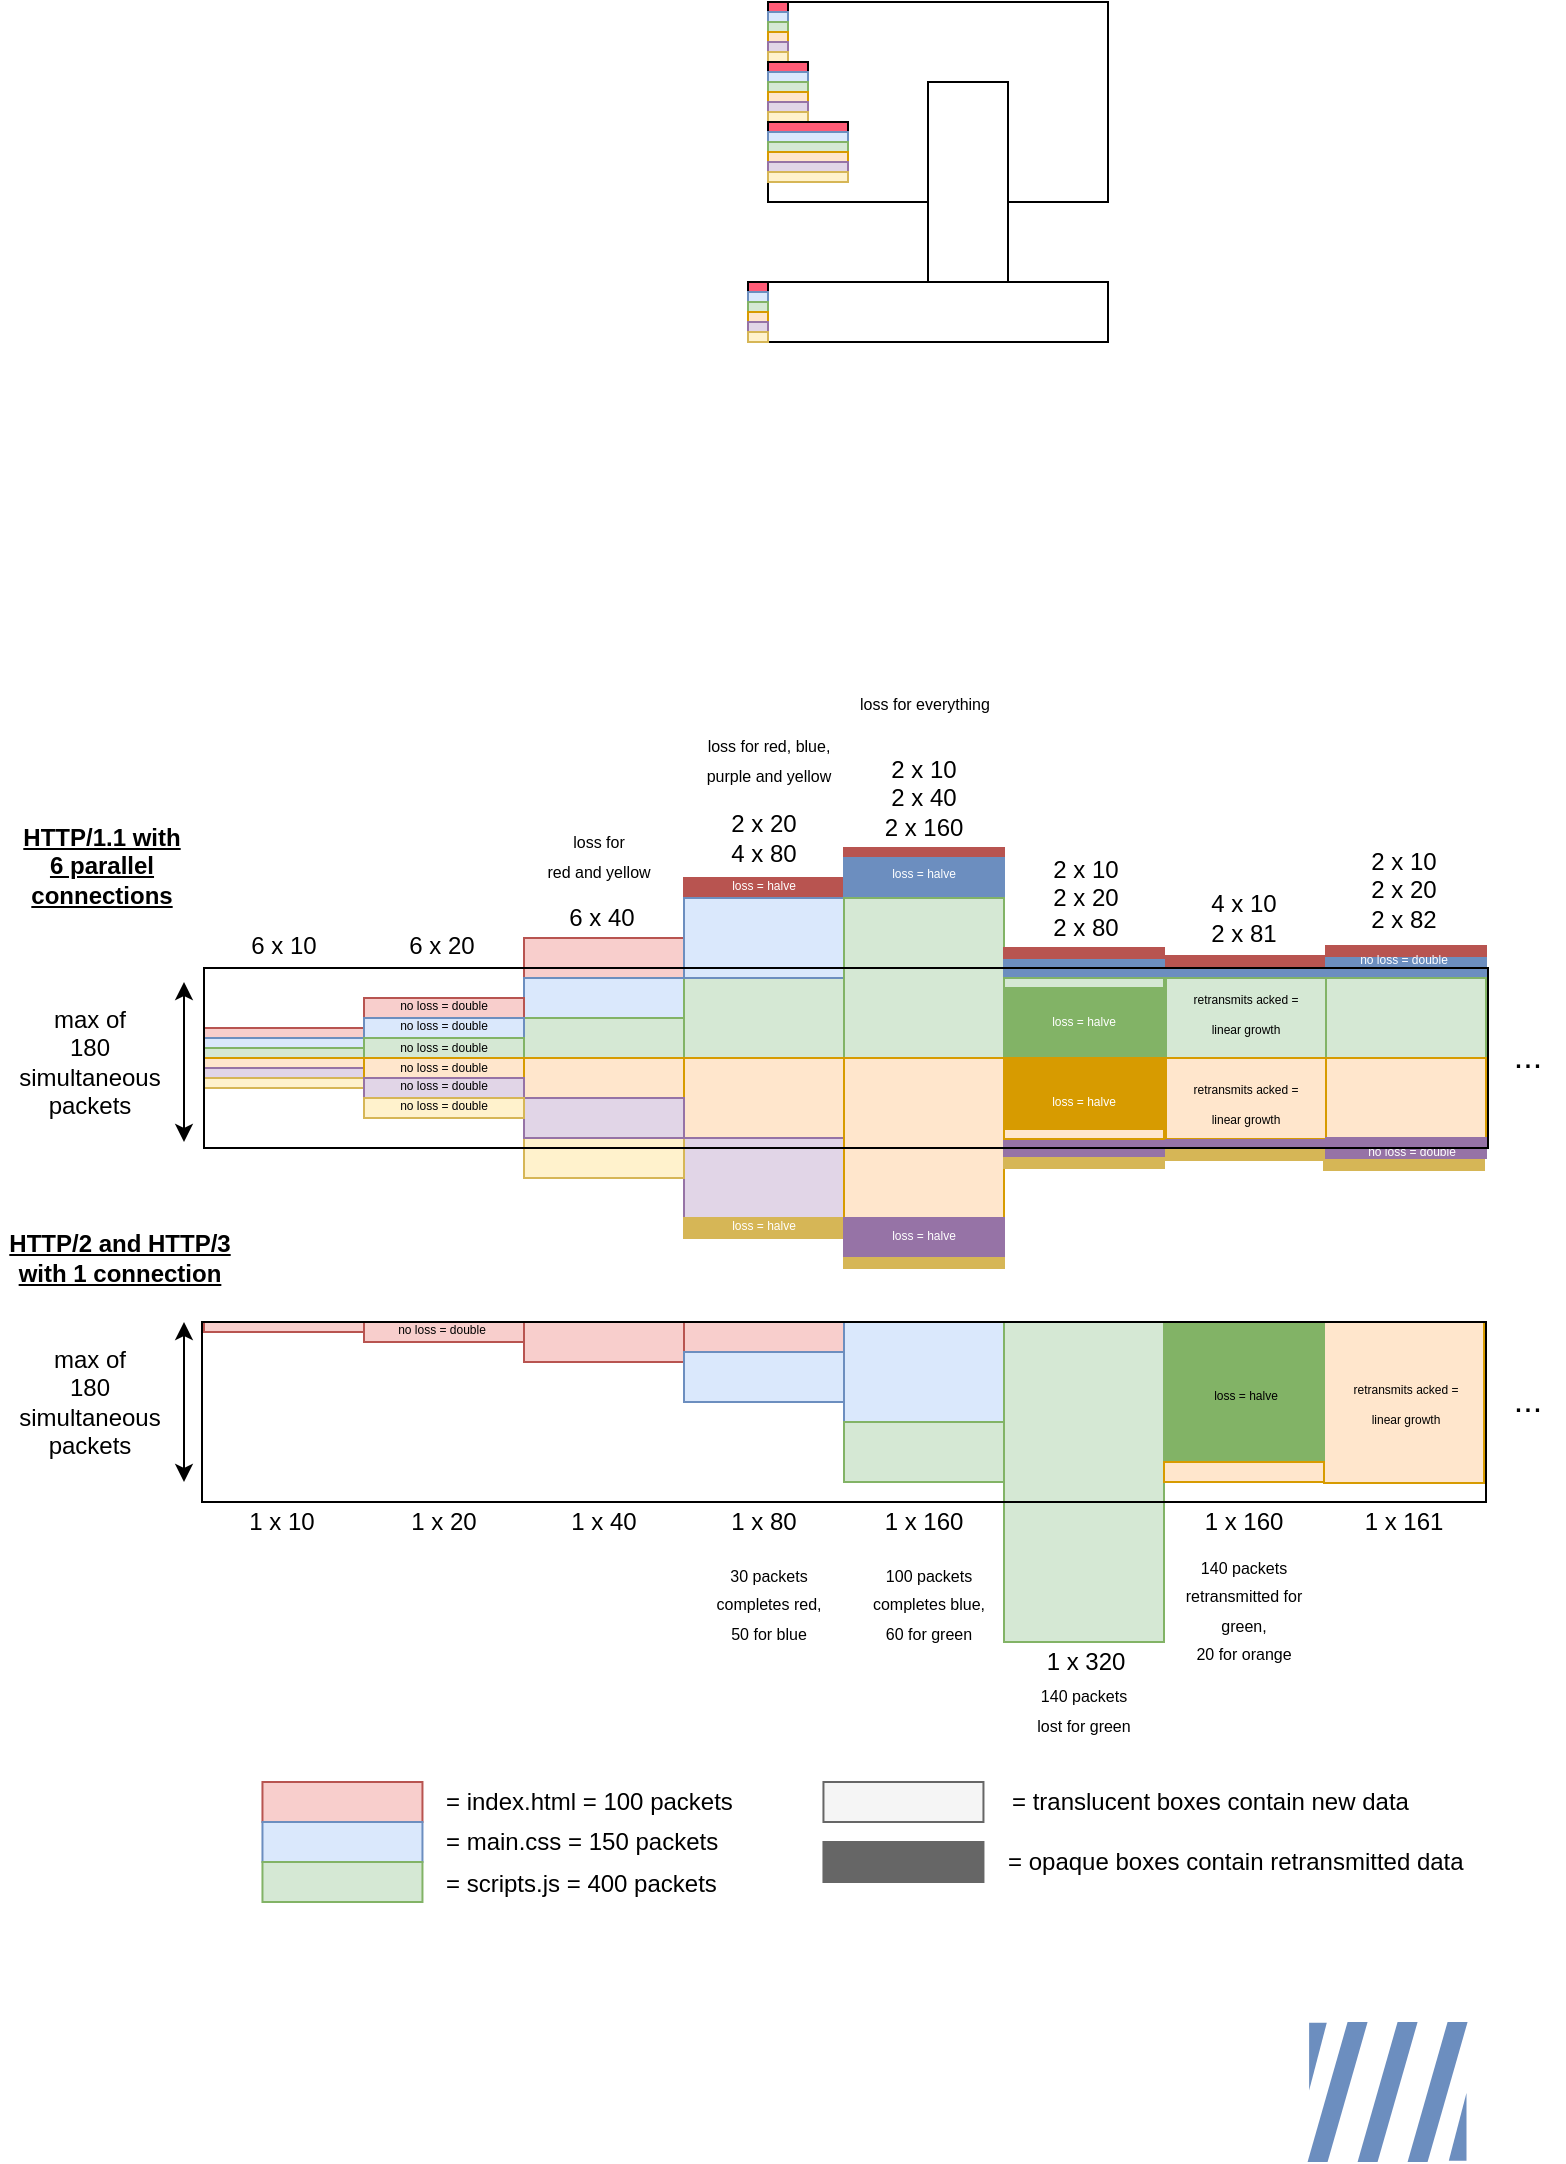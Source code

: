 <mxfile version="14.5.1" type="device"><diagram id="jA2UJYeg9NDPuM3fKqH7" name="Page-1"><mxGraphModel dx="1016" dy="682" grid="1" gridSize="10" guides="1" tooltips="1" connect="1" arrows="1" fold="1" page="1" pageScale="1" pageWidth="850" pageHeight="1100" math="0" shadow="0"><root><mxCell id="0"/><mxCell id="1" parent="0"/><mxCell id="gx7u9Ny0BKAhTKSQypbv-35" value="" style="rounded=0;whiteSpace=wrap;html=1;fillColor=#f8cecc;strokeColor=#b85450;" vertex="1" parent="1"><mxGeometry x="560" y="720" width="80" height="5" as="geometry"/></mxCell><mxCell id="gx7u9Ny0BKAhTKSQypbv-36" value="" style="rounded=0;whiteSpace=wrap;html=1;fillColor=#f8cecc;strokeColor=#b85450;" vertex="1" parent="1"><mxGeometry x="640" y="720" width="80" height="10" as="geometry"/></mxCell><mxCell id="gx7u9Ny0BKAhTKSQypbv-37" value="" style="rounded=0;whiteSpace=wrap;html=1;fillColor=#f8cecc;strokeColor=#b85450;" vertex="1" parent="1"><mxGeometry x="720" y="720" width="80" height="20" as="geometry"/></mxCell><mxCell id="gx7u9Ny0BKAhTKSQypbv-38" value="" style="rounded=0;whiteSpace=wrap;html=1;fillColor=#f8cecc;strokeColor=#b85450;" vertex="1" parent="1"><mxGeometry x="800" y="720" width="80" height="15" as="geometry"/></mxCell><mxCell id="gx7u9Ny0BKAhTKSQypbv-40" value="" style="rounded=0;whiteSpace=wrap;html=1;fillColor=#dae8fc;strokeColor=#6c8ebf;" vertex="1" parent="1"><mxGeometry x="880" y="720" width="80" height="50" as="geometry"/></mxCell><mxCell id="gx7u9Ny0BKAhTKSQypbv-41" value="" style="rounded=0;whiteSpace=wrap;html=1;fillColor=#d5e8d4;strokeColor=#82b366;" vertex="1" parent="1"><mxGeometry x="960" y="720" width="80" height="160" as="geometry"/></mxCell><mxCell id="gx7u9Ny0BKAhTKSQypbv-49" value="" style="verticalLabelPosition=bottom;verticalAlign=top;html=1;shape=mxgraph.basic.orthogonal_triangle;rotation=90;strokeColor=none;aspect=fixed;fillColor=#6C8EBF;" vertex="1" parent="1"><mxGeometry x="1100" y="1082.91" width="33.95" height="8.84" as="geometry"/></mxCell><mxCell id="gx7u9Ny0BKAhTKSQypbv-54" value="" style="rounded=0;whiteSpace=wrap;html=1;" vertex="1" parent="1"><mxGeometry x="842" y="60" width="170" height="100" as="geometry"/></mxCell><mxCell id="gx7u9Ny0BKAhTKSQypbv-56" value="" style="rounded=0;whiteSpace=wrap;html=1;fillColor=#FF5C77;container=0;" vertex="1" parent="1"><mxGeometry x="842" y="60" width="10" height="5" as="geometry"/></mxCell><mxCell id="gx7u9Ny0BKAhTKSQypbv-57" value="" style="rounded=0;whiteSpace=wrap;html=1;fillColor=#dae8fc;strokeColor=#6c8ebf;container=0;" vertex="1" parent="1"><mxGeometry x="842" y="65" width="10" height="5" as="geometry"/></mxCell><mxCell id="gx7u9Ny0BKAhTKSQypbv-58" value="" style="rounded=0;whiteSpace=wrap;html=1;fillColor=#d5e8d4;strokeColor=#82b366;container=0;" vertex="1" parent="1"><mxGeometry x="842" y="70" width="10" height="5" as="geometry"/></mxCell><mxCell id="gx7u9Ny0BKAhTKSQypbv-59" value="" style="rounded=0;whiteSpace=wrap;html=1;fillColor=#ffe6cc;strokeColor=#d79b00;container=0;" vertex="1" parent="1"><mxGeometry x="842" y="75" width="10" height="5" as="geometry"/></mxCell><mxCell id="gx7u9Ny0BKAhTKSQypbv-60" value="" style="rounded=0;whiteSpace=wrap;html=1;fillColor=#e1d5e7;strokeColor=#9673a6;container=0;" vertex="1" parent="1"><mxGeometry x="842" y="80" width="10" height="5" as="geometry"/></mxCell><mxCell id="gx7u9Ny0BKAhTKSQypbv-61" value="" style="rounded=0;whiteSpace=wrap;html=1;fillColor=#fff2cc;strokeColor=#d6b656;container=0;" vertex="1" parent="1"><mxGeometry x="842" y="85" width="10" height="5" as="geometry"/></mxCell><mxCell id="gx7u9Ny0BKAhTKSQypbv-65" value="" style="rounded=0;whiteSpace=wrap;html=1;fillColor=#FF5C77;container=0;" vertex="1" parent="1"><mxGeometry x="842" y="90" width="20" height="5" as="geometry"/></mxCell><mxCell id="gx7u9Ny0BKAhTKSQypbv-66" value="" style="rounded=0;whiteSpace=wrap;html=1;fillColor=#dae8fc;strokeColor=#6c8ebf;container=0;" vertex="1" parent="1"><mxGeometry x="842" y="95" width="20" height="5" as="geometry"/></mxCell><mxCell id="gx7u9Ny0BKAhTKSQypbv-67" value="" style="rounded=0;whiteSpace=wrap;html=1;fillColor=#d5e8d4;strokeColor=#82b366;container=0;" vertex="1" parent="1"><mxGeometry x="842" y="100" width="20" height="5" as="geometry"/></mxCell><mxCell id="gx7u9Ny0BKAhTKSQypbv-68" value="" style="rounded=0;whiteSpace=wrap;html=1;fillColor=#ffe6cc;strokeColor=#d79b00;container=0;" vertex="1" parent="1"><mxGeometry x="842" y="105" width="20" height="5" as="geometry"/></mxCell><mxCell id="gx7u9Ny0BKAhTKSQypbv-69" value="" style="rounded=0;whiteSpace=wrap;html=1;fillColor=#e1d5e7;strokeColor=#9673a6;container=0;" vertex="1" parent="1"><mxGeometry x="842" y="110" width="20" height="5" as="geometry"/></mxCell><mxCell id="gx7u9Ny0BKAhTKSQypbv-70" value="" style="rounded=0;whiteSpace=wrap;html=1;fillColor=#fff2cc;strokeColor=#d6b656;container=0;" vertex="1" parent="1"><mxGeometry x="842" y="115" width="20" height="5" as="geometry"/></mxCell><mxCell id="gx7u9Ny0BKAhTKSQypbv-71" value="" style="rounded=0;whiteSpace=wrap;html=1;fillColor=#FF5C77;container=0;" vertex="1" parent="1"><mxGeometry x="842" y="120" width="40" height="5" as="geometry"/></mxCell><mxCell id="gx7u9Ny0BKAhTKSQypbv-72" value="" style="rounded=0;whiteSpace=wrap;html=1;fillColor=#dae8fc;strokeColor=#6c8ebf;container=0;" vertex="1" parent="1"><mxGeometry x="842" y="125" width="40" height="5" as="geometry"/></mxCell><mxCell id="gx7u9Ny0BKAhTKSQypbv-73" value="" style="rounded=0;whiteSpace=wrap;html=1;fillColor=#d5e8d4;strokeColor=#82b366;container=0;" vertex="1" parent="1"><mxGeometry x="842" y="130" width="40" height="5" as="geometry"/></mxCell><mxCell id="gx7u9Ny0BKAhTKSQypbv-74" value="" style="rounded=0;whiteSpace=wrap;html=1;fillColor=#ffe6cc;strokeColor=#d79b00;container=0;" vertex="1" parent="1"><mxGeometry x="842" y="135" width="40" height="5" as="geometry"/></mxCell><mxCell id="gx7u9Ny0BKAhTKSQypbv-75" value="" style="rounded=0;whiteSpace=wrap;html=1;fillColor=#e1d5e7;strokeColor=#9673a6;container=0;" vertex="1" parent="1"><mxGeometry x="842" y="140" width="40" height="5" as="geometry"/></mxCell><mxCell id="gx7u9Ny0BKAhTKSQypbv-76" value="" style="rounded=0;whiteSpace=wrap;html=1;fillColor=#fff2cc;strokeColor=#d6b656;container=0;" vertex="1" parent="1"><mxGeometry x="842" y="145" width="40" height="5" as="geometry"/></mxCell><mxCell id="gx7u9Ny0BKAhTKSQypbv-77" value="" style="rounded=0;whiteSpace=wrap;html=1;" vertex="1" parent="1"><mxGeometry x="922" y="100" width="40" height="100" as="geometry"/></mxCell><mxCell id="gx7u9Ny0BKAhTKSQypbv-78" value="" style="rounded=0;whiteSpace=wrap;html=1;" vertex="1" parent="1"><mxGeometry x="832" y="200" width="180" height="30" as="geometry"/></mxCell><mxCell id="gx7u9Ny0BKAhTKSQypbv-79" value="" style="rounded=0;whiteSpace=wrap;html=1;fillColor=#FF5C77;container=0;" vertex="1" parent="1"><mxGeometry x="832" y="200" width="10" height="5" as="geometry"/></mxCell><mxCell id="gx7u9Ny0BKAhTKSQypbv-80" value="" style="rounded=0;whiteSpace=wrap;html=1;fillColor=#dae8fc;strokeColor=#6c8ebf;container=0;" vertex="1" parent="1"><mxGeometry x="832" y="205" width="10" height="5" as="geometry"/></mxCell><mxCell id="gx7u9Ny0BKAhTKSQypbv-81" value="" style="rounded=0;whiteSpace=wrap;html=1;fillColor=#d5e8d4;strokeColor=#82b366;container=0;" vertex="1" parent="1"><mxGeometry x="832" y="210" width="10" height="5" as="geometry"/></mxCell><mxCell id="gx7u9Ny0BKAhTKSQypbv-82" value="" style="rounded=0;whiteSpace=wrap;html=1;fillColor=#ffe6cc;strokeColor=#d79b00;container=0;" vertex="1" parent="1"><mxGeometry x="832" y="215" width="10" height="5" as="geometry"/></mxCell><mxCell id="gx7u9Ny0BKAhTKSQypbv-83" value="" style="rounded=0;whiteSpace=wrap;html=1;fillColor=#e1d5e7;strokeColor=#9673a6;container=0;" vertex="1" parent="1"><mxGeometry x="832" y="220" width="10" height="5" as="geometry"/></mxCell><mxCell id="gx7u9Ny0BKAhTKSQypbv-84" value="" style="rounded=0;whiteSpace=wrap;html=1;fillColor=#fff2cc;strokeColor=#d6b656;container=0;" vertex="1" parent="1"><mxGeometry x="832" y="225" width="10" height="5" as="geometry"/></mxCell><mxCell id="gx7u9Ny0BKAhTKSQypbv-15" value="" style="rounded=0;whiteSpace=wrap;html=1;fillColor=#f8cecc;strokeColor=#b85450;" vertex="1" parent="1"><mxGeometry x="720" y="528" width="80" height="20" as="geometry"/></mxCell><mxCell id="gx7u9Ny0BKAhTKSQypbv-16" value="" style="rounded=0;whiteSpace=wrap;html=1;fillColor=#dae8fc;strokeColor=#6c8ebf;" vertex="1" parent="1"><mxGeometry x="720" y="548" width="80" height="20" as="geometry"/></mxCell><mxCell id="gx7u9Ny0BKAhTKSQypbv-17" value="" style="rounded=0;whiteSpace=wrap;html=1;fillColor=#d5e8d4;strokeColor=#82b366;" vertex="1" parent="1"><mxGeometry x="800" y="548" width="80" height="40" as="geometry"/></mxCell><mxCell id="gx7u9Ny0BKAhTKSQypbv-18" value="" style="rounded=0;whiteSpace=wrap;html=1;fillColor=#ffe6cc;strokeColor=#d79b00;" vertex="1" parent="1"><mxGeometry x="800" y="588" width="80" height="40" as="geometry"/></mxCell><mxCell id="gx7u9Ny0BKAhTKSQypbv-19" value="" style="rounded=0;whiteSpace=wrap;html=1;fillColor=#e1d5e7;strokeColor=#9673a6;" vertex="1" parent="1"><mxGeometry x="800" y="628" width="80" height="40" as="geometry"/></mxCell><mxCell id="gx7u9Ny0BKAhTKSQypbv-20" value="" style="rounded=0;whiteSpace=wrap;html=1;fillColor=#fff2cc;strokeColor=#d6b656;" vertex="1" parent="1"><mxGeometry x="720" y="628" width="80" height="20" as="geometry"/></mxCell><mxCell id="gx7u9Ny0BKAhTKSQypbv-10" value="" style="rounded=0;whiteSpace=wrap;html=1;fillColor=#f8cecc;strokeColor=#b85450;" vertex="1" parent="1"><mxGeometry x="560" y="573" width="80" height="5" as="geometry"/></mxCell><mxCell id="gx7u9Ny0BKAhTKSQypbv-22" value="" style="rounded=0;whiteSpace=wrap;html=1;fillColor=#dae8fc;strokeColor=#6c8ebf;" vertex="1" parent="1"><mxGeometry x="560" y="578" width="80" height="5" as="geometry"/></mxCell><mxCell id="gx7u9Ny0BKAhTKSQypbv-28" value="" style="rounded=0;whiteSpace=wrap;html=1;fillColor=#d5e8d4;strokeColor=#82b366;" vertex="1" parent="1"><mxGeometry x="560" y="583" width="80" height="5" as="geometry"/></mxCell><mxCell id="gx7u9Ny0BKAhTKSQypbv-29" value="" style="rounded=0;whiteSpace=wrap;html=1;fillColor=#ffe6cc;strokeColor=#d79b00;" vertex="1" parent="1"><mxGeometry x="560" y="588" width="80" height="5" as="geometry"/></mxCell><mxCell id="gx7u9Ny0BKAhTKSQypbv-30" value="" style="rounded=0;whiteSpace=wrap;html=1;fillColor=#e1d5e7;strokeColor=#9673a6;" vertex="1" parent="1"><mxGeometry x="560" y="593" width="80" height="5" as="geometry"/></mxCell><mxCell id="gx7u9Ny0BKAhTKSQypbv-31" value="" style="rounded=0;whiteSpace=wrap;html=1;fillColor=#fff2cc;strokeColor=#d6b656;" vertex="1" parent="1"><mxGeometry x="560" y="598" width="80" height="5" as="geometry"/></mxCell><mxCell id="gx7u9Ny0BKAhTKSQypbv-103" value="" style="rounded=0;whiteSpace=wrap;html=1;gradientDirection=north;strokeColor=#B85450;fillColor=#B85450;" vertex="1" parent="1"><mxGeometry x="800" y="498" width="80" height="10" as="geometry"/></mxCell><mxCell id="gx7u9Ny0BKAhTKSQypbv-104" value="" style="rounded=0;whiteSpace=wrap;html=1;strokeColor=#D6B656;fillColor=#D6B656;" vertex="1" parent="1"><mxGeometry x="800" y="668" width="80" height="10" as="geometry"/></mxCell><mxCell id="gx7u9Ny0BKAhTKSQypbv-105" value="" style="rounded=0;whiteSpace=wrap;html=1;fillColor=#dae8fc;strokeColor=#6c8ebf;" vertex="1" parent="1"><mxGeometry x="800" y="508" width="80" height="40" as="geometry"/></mxCell><mxCell id="gx7u9Ny0BKAhTKSQypbv-106" value="" style="rounded=0;whiteSpace=wrap;html=1;fillColor=#d5e8d4;strokeColor=#82b366;" vertex="1" parent="1"><mxGeometry x="720" y="568" width="80" height="20" as="geometry"/></mxCell><mxCell id="gx7u9Ny0BKAhTKSQypbv-107" value="" style="rounded=0;whiteSpace=wrap;html=1;fillColor=#ffe6cc;strokeColor=#d79b00;" vertex="1" parent="1"><mxGeometry x="720" y="588" width="80" height="20" as="geometry"/></mxCell><mxCell id="gx7u9Ny0BKAhTKSQypbv-108" value="" style="rounded=0;whiteSpace=wrap;html=1;fillColor=#e1d5e7;strokeColor=#9673a6;" vertex="1" parent="1"><mxGeometry x="720" y="608" width="80" height="20" as="geometry"/></mxCell><mxCell id="gx7u9Ny0BKAhTKSQypbv-14" value="" style="rounded=0;whiteSpace=wrap;html=1;fillColor=#f8cecc;strokeColor=#b85450;spacing=0;" vertex="1" parent="1"><mxGeometry x="640" y="558" width="80" height="10" as="geometry"/></mxCell><mxCell id="gx7u9Ny0BKAhTKSQypbv-23" value="" style="rounded=0;whiteSpace=wrap;html=1;fillColor=#dae8fc;strokeColor=#6c8ebf;" vertex="1" parent="1"><mxGeometry x="640" y="568" width="80" height="10" as="geometry"/></mxCell><mxCell id="gx7u9Ny0BKAhTKSQypbv-24" value="" style="rounded=0;whiteSpace=wrap;html=1;fillColor=#d5e8d4;strokeColor=#82b366;" vertex="1" parent="1"><mxGeometry x="640" y="578" width="80" height="10" as="geometry"/></mxCell><mxCell id="gx7u9Ny0BKAhTKSQypbv-25" value="" style="rounded=0;whiteSpace=wrap;html=1;fillColor=#ffe6cc;strokeColor=#d79b00;" vertex="1" parent="1"><mxGeometry x="640" y="588" width="80" height="10" as="geometry"/></mxCell><mxCell id="gx7u9Ny0BKAhTKSQypbv-26" value="" style="rounded=0;whiteSpace=wrap;html=1;fillColor=#e1d5e7;strokeColor=#9673a6;" vertex="1" parent="1"><mxGeometry x="640" y="598" width="80" height="10" as="geometry"/></mxCell><mxCell id="gx7u9Ny0BKAhTKSQypbv-27" value="" style="rounded=0;whiteSpace=wrap;html=1;fillColor=#fff2cc;strokeColor=#d6b656;" vertex="1" parent="1"><mxGeometry x="640" y="608" width="80" height="10" as="geometry"/></mxCell><mxCell id="gx7u9Ny0BKAhTKSQypbv-111" value="" style="rounded=0;whiteSpace=wrap;html=1;fillColor=#B85450;strokeColor=#B85450;gradientDirection=north;" vertex="1" parent="1"><mxGeometry x="880" y="483" width="80" height="5" as="geometry"/></mxCell><mxCell id="gx7u9Ny0BKAhTKSQypbv-112" value="" style="rounded=0;whiteSpace=wrap;html=1;gradientDirection=north;strokeColor=#6C8EBF;fillColor=#6C8EBF;" vertex="1" parent="1"><mxGeometry x="880" y="488" width="80" height="20" as="geometry"/></mxCell><mxCell id="gx7u9Ny0BKAhTKSQypbv-113" value="" style="rounded=0;whiteSpace=wrap;html=1;fillColor=#d5e8d4;strokeColor=#82b366;" vertex="1" parent="1"><mxGeometry x="880" y="508" width="80" height="80" as="geometry"/></mxCell><mxCell id="gx7u9Ny0BKAhTKSQypbv-114" value="" style="rounded=0;whiteSpace=wrap;html=1;fillColor=#ffe6cc;strokeColor=#d79b00;" vertex="1" parent="1"><mxGeometry x="880" y="588" width="80" height="80" as="geometry"/></mxCell><mxCell id="gx7u9Ny0BKAhTKSQypbv-115" value="" style="rounded=0;whiteSpace=wrap;html=1;strokeColor=#9673A6;fillColor=#9673A6;" vertex="1" parent="1"><mxGeometry x="880" y="668" width="80" height="20" as="geometry"/></mxCell><mxCell id="gx7u9Ny0BKAhTKSQypbv-116" value="" style="rounded=0;whiteSpace=wrap;html=1;fillColor=#D6B656;strokeColor=#D6B656;" vertex="1" parent="1"><mxGeometry x="880" y="688" width="80" height="5" as="geometry"/></mxCell><mxCell id="gx7u9Ny0BKAhTKSQypbv-118" value="&lt;font style=&quot;font-size: 6px&quot;&gt;no loss = double&lt;/font&gt;" style="text;html=1;strokeColor=none;fillColor=none;align=center;verticalAlign=middle;whiteSpace=wrap;rounded=0;" vertex="1" parent="1"><mxGeometry x="640" y="560" width="80" as="geometry"/></mxCell><mxCell id="gx7u9Ny0BKAhTKSQypbv-119" value="&lt;font style=&quot;font-size: 6px&quot;&gt;no loss = double&lt;/font&gt;" style="text;html=1;strokeColor=none;fillColor=none;align=center;verticalAlign=middle;whiteSpace=wrap;rounded=0;" vertex="1" parent="1"><mxGeometry x="640" y="570" width="80" as="geometry"/></mxCell><mxCell id="gx7u9Ny0BKAhTKSQypbv-120" value="&lt;font style=&quot;font-size: 6px&quot;&gt;no loss = double&lt;/font&gt;" style="text;html=1;strokeColor=none;fillColor=none;align=center;verticalAlign=middle;whiteSpace=wrap;rounded=0;" vertex="1" parent="1"><mxGeometry x="640" y="580.5" width="80" as="geometry"/></mxCell><mxCell id="gx7u9Ny0BKAhTKSQypbv-121" value="&lt;font style=&quot;font-size: 6px&quot;&gt;no loss = double&lt;/font&gt;" style="text;html=1;strokeColor=none;fillColor=none;align=center;verticalAlign=middle;whiteSpace=wrap;rounded=0;" vertex="1" parent="1"><mxGeometry x="640" y="590.5" width="80" as="geometry"/></mxCell><mxCell id="gx7u9Ny0BKAhTKSQypbv-122" value="&lt;font style=&quot;font-size: 6px&quot;&gt;no loss = double&lt;/font&gt;" style="text;html=1;strokeColor=none;fillColor=none;align=center;verticalAlign=middle;whiteSpace=wrap;rounded=0;" vertex="1" parent="1"><mxGeometry x="640" y="600" width="80" as="geometry"/></mxCell><mxCell id="gx7u9Ny0BKAhTKSQypbv-123" value="&lt;font style=&quot;font-size: 6px&quot;&gt;no loss = double&lt;/font&gt;" style="text;html=1;strokeColor=none;fillColor=none;align=center;verticalAlign=middle;whiteSpace=wrap;rounded=0;" vertex="1" parent="1"><mxGeometry x="640" y="610" width="80" as="geometry"/></mxCell><mxCell id="gx7u9Ny0BKAhTKSQypbv-124" value="&lt;font style=&quot;font-size: 6px&quot; color=&quot;#ffffff&quot;&gt;loss = halve&lt;/font&gt;" style="text;html=1;strokeColor=none;fillColor=none;align=center;verticalAlign=middle;whiteSpace=wrap;rounded=0;" vertex="1" parent="1"><mxGeometry x="800" y="500" width="80" as="geometry"/></mxCell><mxCell id="gx7u9Ny0BKAhTKSQypbv-125" value="" style="rounded=0;whiteSpace=wrap;html=1;strokeColor=#82B366;fillColor=#82B366;" vertex="1" parent="1"><mxGeometry x="960" y="550" width="80" height="38" as="geometry"/></mxCell><mxCell id="gx7u9Ny0BKAhTKSQypbv-126" value="" style="rounded=0;whiteSpace=wrap;html=1;strokeColor=#D79B00;fillColor=#D79B00;" vertex="1" parent="1"><mxGeometry x="960" y="588" width="80" height="42" as="geometry"/></mxCell><mxCell id="gx7u9Ny0BKAhTKSQypbv-127" value="" style="rounded=0;whiteSpace=wrap;html=1;fillColor=#6C8EBF;strokeColor=#6C8EBF;gradientDirection=north;" vertex="1" parent="1"><mxGeometry x="960" y="538" width="80" height="10" as="geometry"/></mxCell><mxCell id="gx7u9Ny0BKAhTKSQypbv-128" value="" style="rounded=0;whiteSpace=wrap;html=1;fillColor=#9673A6;strokeColor=#9673A6;" vertex="1" parent="1"><mxGeometry x="960" y="628" width="80" height="10" as="geometry"/></mxCell><mxCell id="gx7u9Ny0BKAhTKSQypbv-131" value="" style="rounded=0;whiteSpace=wrap;html=1;fillColor=#B85450;strokeColor=#B85450;gradientDirection=north;" vertex="1" parent="1"><mxGeometry x="960" y="533" width="80" height="5" as="geometry"/></mxCell><mxCell id="gx7u9Ny0BKAhTKSQypbv-132" value="" style="rounded=0;whiteSpace=wrap;html=1;fillColor=#D6B656;strokeColor=#D6B656;" vertex="1" parent="1"><mxGeometry x="960" y="638" width="80" height="5" as="geometry"/></mxCell><mxCell id="gx7u9Ny0BKAhTKSQypbv-133" value="&lt;font style=&quot;font-size: 6px&quot; color=&quot;#ffffff&quot;&gt;loss = halve&lt;/font&gt;" style="text;html=1;strokeColor=none;fillColor=none;align=center;verticalAlign=middle;whiteSpace=wrap;rounded=0;" vertex="1" parent="1"><mxGeometry x="800" y="670" width="80" as="geometry"/></mxCell><mxCell id="gx7u9Ny0BKAhTKSQypbv-134" value="" style="rounded=0;whiteSpace=wrap;html=1;strokeColor=#82b366;fillColor=#d5e8d4;" vertex="1" parent="1"><mxGeometry x="1041" y="548" width="80" height="40.5" as="geometry"/></mxCell><mxCell id="gx7u9Ny0BKAhTKSQypbv-135" value="" style="rounded=0;whiteSpace=wrap;html=1;strokeColor=#d79b00;fillColor=#ffe6cc;" vertex="1" parent="1"><mxGeometry x="1041" y="588" width="80" height="40.5" as="geometry"/></mxCell><mxCell id="gx7u9Ny0BKAhTKSQypbv-136" value="&lt;font style=&quot;font-size: 6px&quot;&gt;retransmits acked = &lt;br&gt;linear growth&lt;/font&gt;" style="text;html=1;strokeColor=none;fillColor=none;align=center;verticalAlign=middle;whiteSpace=wrap;rounded=0;" vertex="1" parent="1"><mxGeometry x="1041" y="564" width="80" as="geometry"/></mxCell><mxCell id="gx7u9Ny0BKAhTKSQypbv-137" value="&lt;font style=&quot;font-size: 6px&quot;&gt;retransmits acked = &lt;br&gt;linear growth&lt;/font&gt;" style="text;html=1;strokeColor=none;fillColor=none;align=center;verticalAlign=middle;whiteSpace=wrap;rounded=0;" vertex="1" parent="1"><mxGeometry x="1041" y="608.25" width="80" as="geometry"/></mxCell><mxCell id="gx7u9Ny0BKAhTKSQypbv-138" value="&lt;font style=&quot;font-size: 6px&quot; color=&quot;#ffffff&quot;&gt;loss = halve&lt;/font&gt;" style="text;html=1;strokeColor=none;fillColor=none;align=center;verticalAlign=middle;whiteSpace=wrap;rounded=0;" vertex="1" parent="1"><mxGeometry x="880" y="494" width="80" as="geometry"/></mxCell><mxCell id="gx7u9Ny0BKAhTKSQypbv-139" value="&lt;font style=&quot;font-size: 6px&quot; color=&quot;#ffffff&quot;&gt;loss = halve&lt;/font&gt;" style="text;html=1;strokeColor=none;fillColor=none;align=center;verticalAlign=middle;whiteSpace=wrap;rounded=0;" vertex="1" parent="1"><mxGeometry x="880" y="675" width="80" as="geometry"/></mxCell><mxCell id="gx7u9Ny0BKAhTKSQypbv-141" value="&lt;font style=&quot;font-size: 6px&quot; color=&quot;#ffffff&quot;&gt;loss = halve&lt;/font&gt;" style="text;html=1;strokeColor=none;fillColor=none;align=center;verticalAlign=middle;whiteSpace=wrap;rounded=0;" vertex="1" parent="1"><mxGeometry x="960" y="567.25" width="80" as="geometry"/></mxCell><mxCell id="gx7u9Ny0BKAhTKSQypbv-142" value="&lt;font style=&quot;font-size: 6px&quot; color=&quot;#ffffff&quot;&gt;loss = halve&lt;/font&gt;" style="text;html=1;strokeColor=none;fillColor=none;align=center;verticalAlign=middle;whiteSpace=wrap;rounded=0;" vertex="1" parent="1"><mxGeometry x="960" y="607.25" width="80" as="geometry"/></mxCell><mxCell id="gx7u9Ny0BKAhTKSQypbv-143" value="" style="rounded=0;whiteSpace=wrap;html=1;fillColor=#6C8EBF;strokeColor=#6C8EBF;gradientDirection=north;" vertex="1" parent="1"><mxGeometry x="1041" y="542" width="80" height="5" as="geometry"/></mxCell><mxCell id="gx7u9Ny0BKAhTKSQypbv-144" value="" style="rounded=0;whiteSpace=wrap;html=1;fillColor=#B85450;strokeColor=#B85450;gradientDirection=north;" vertex="1" parent="1"><mxGeometry x="1041" y="537" width="80" height="5" as="geometry"/></mxCell><mxCell id="gx7u9Ny0BKAhTKSQypbv-147" value="" style="rounded=0;whiteSpace=wrap;html=1;fillColor=#9673A6;strokeColor=#9673A6;" vertex="1" parent="1"><mxGeometry x="1041" y="629" width="80" height="5" as="geometry"/></mxCell><mxCell id="gx7u9Ny0BKAhTKSQypbv-148" value="" style="rounded=0;whiteSpace=wrap;html=1;fillColor=#D6B656;strokeColor=#D6B656;" vertex="1" parent="1"><mxGeometry x="1041" y="634" width="80" height="5" as="geometry"/></mxCell><mxCell id="gx7u9Ny0BKAhTKSQypbv-149" value="" style="rounded=0;whiteSpace=wrap;html=1;strokeColor=#82b366;fillColor=#d5e8d4;" vertex="1" parent="1"><mxGeometry x="1121" y="548" width="80" height="40.5" as="geometry"/></mxCell><mxCell id="gx7u9Ny0BKAhTKSQypbv-150" value="" style="rounded=0;whiteSpace=wrap;html=1;strokeColor=#d79b00;fillColor=#ffe6cc;" vertex="1" parent="1"><mxGeometry x="1121" y="588" width="80" height="40.5" as="geometry"/></mxCell><mxCell id="gx7u9Ny0BKAhTKSQypbv-151" value="" style="rounded=0;whiteSpace=wrap;html=1;fillColor=#6C8EBF;strokeColor=#6C8EBF;gradientDirection=north;" vertex="1" parent="1"><mxGeometry x="1121" y="537" width="80" height="10" as="geometry"/></mxCell><mxCell id="gx7u9Ny0BKAhTKSQypbv-152" value="" style="rounded=0;whiteSpace=wrap;html=1;fillColor=#9673A6;strokeColor=#9673A6;" vertex="1" parent="1"><mxGeometry x="1121" y="628" width="80" height="10" as="geometry"/></mxCell><mxCell id="gx7u9Ny0BKAhTKSQypbv-153" value="" style="rounded=0;whiteSpace=wrap;html=1;fillColor=#D6B656;strokeColor=#D6B656;" vertex="1" parent="1"><mxGeometry x="1120" y="639" width="80" height="5" as="geometry"/></mxCell><mxCell id="gx7u9Ny0BKAhTKSQypbv-154" value="" style="rounded=0;whiteSpace=wrap;html=1;fillColor=#B85450;strokeColor=#B85450;gradientDirection=north;" vertex="1" parent="1"><mxGeometry x="1121" y="532" width="80" height="5" as="geometry"/></mxCell><mxCell id="gx7u9Ny0BKAhTKSQypbv-155" value="6 x 10" style="text;html=1;strokeColor=none;fillColor=none;align=center;verticalAlign=middle;whiteSpace=wrap;rounded=0;" vertex="1" parent="1"><mxGeometry x="560" y="522" width="80" height="20" as="geometry"/></mxCell><mxCell id="gx7u9Ny0BKAhTKSQypbv-156" value="6 x 20" style="text;html=1;strokeColor=none;fillColor=none;align=center;verticalAlign=middle;whiteSpace=wrap;rounded=0;" vertex="1" parent="1"><mxGeometry x="639" y="522" width="80" height="20" as="geometry"/></mxCell><mxCell id="gx7u9Ny0BKAhTKSQypbv-157" value="6 x 40" style="text;html=1;strokeColor=none;fillColor=none;align=center;verticalAlign=middle;whiteSpace=wrap;rounded=0;" vertex="1" parent="1"><mxGeometry x="719" y="508" width="80" height="20" as="geometry"/></mxCell><mxCell id="gx7u9Ny0BKAhTKSQypbv-158" value="2 x 20&lt;br&gt;4 x 80" style="text;html=1;strokeColor=none;fillColor=none;align=center;verticalAlign=middle;whiteSpace=wrap;rounded=0;" vertex="1" parent="1"><mxGeometry x="800" y="468" width="80" height="20" as="geometry"/></mxCell><mxCell id="gx7u9Ny0BKAhTKSQypbv-159" value="2 x 10&lt;br&gt;2 x 40&lt;br&gt;2 x 160" style="text;html=1;strokeColor=none;fillColor=none;align=center;verticalAlign=middle;whiteSpace=wrap;rounded=0;" vertex="1" parent="1"><mxGeometry x="880" y="448" width="80" height="20" as="geometry"/></mxCell><mxCell id="gx7u9Ny0BKAhTKSQypbv-160" value="2 x 10&lt;br&gt;2 x 20&lt;br&gt;2 x 80" style="text;html=1;strokeColor=none;fillColor=none;align=center;verticalAlign=middle;whiteSpace=wrap;rounded=0;" vertex="1" parent="1"><mxGeometry x="961" y="498" width="80" height="20" as="geometry"/></mxCell><mxCell id="gx7u9Ny0BKAhTKSQypbv-162" value="" style="endArrow=classic;startArrow=classic;html=1;fillColor=#A53236;" edge="1" parent="1"><mxGeometry width="50" height="50" relative="1" as="geometry"><mxPoint x="550" y="630" as="sourcePoint"/><mxPoint x="550" y="550" as="targetPoint"/></mxGeometry></mxCell><mxCell id="gx7u9Ny0BKAhTKSQypbv-163" value="max of&lt;br&gt;180 simultaneous packets" style="text;html=1;strokeColor=none;fillColor=none;align=center;verticalAlign=middle;whiteSpace=wrap;rounded=0;" vertex="1" parent="1"><mxGeometry x="458" y="550" width="90" height="80" as="geometry"/></mxCell><mxCell id="gx7u9Ny0BKAhTKSQypbv-164" value="" style="rounded=0;whiteSpace=wrap;html=1;fillColor=#d5e8d4;strokeColor=#82b366;" vertex="1" parent="1"><mxGeometry x="960" y="548" width="80" height="5" as="geometry"/></mxCell><mxCell id="gx7u9Ny0BKAhTKSQypbv-165" value="" style="rounded=0;whiteSpace=wrap;html=1;fillColor=#ffe6cc;strokeColor=#d79b00;" vertex="1" parent="1"><mxGeometry x="960" y="623.5" width="80" height="5" as="geometry"/></mxCell><mxCell id="gx7u9Ny0BKAhTKSQypbv-166" value="" style="endArrow=classic;startArrow=classic;html=1;fillColor=#A53236;" edge="1" parent="1"><mxGeometry width="50" height="50" relative="1" as="geometry"><mxPoint x="550" y="800" as="sourcePoint"/><mxPoint x="550" y="720" as="targetPoint"/></mxGeometry></mxCell><mxCell id="gx7u9Ny0BKAhTKSQypbv-167" value="max of&lt;br&gt;180 simultaneous packets" style="text;html=1;strokeColor=none;fillColor=none;align=center;verticalAlign=middle;whiteSpace=wrap;rounded=0;" vertex="1" parent="1"><mxGeometry x="458" y="720" width="90" height="80" as="geometry"/></mxCell><mxCell id="gx7u9Ny0BKAhTKSQypbv-169" value="" style="group" vertex="1" connectable="0" parent="1"><mxGeometry x="1111.79" y="1070" width="80" height="70" as="geometry"/></mxCell><mxCell id="gx7u9Ny0BKAhTKSQypbv-44" value="" style="shape=parallelogram;perimeter=parallelogramPerimeter;whiteSpace=wrap;html=1;fixedSize=1;strokeColor=none;size=20.0;fillColor=#6C8EBF;" vertex="1" parent="gx7u9Ny0BKAhTKSQypbv-169"><mxGeometry width="30" height="70" as="geometry"/></mxCell><mxCell id="gx7u9Ny0BKAhTKSQypbv-45" value="" style="shape=parallelogram;perimeter=parallelogramPerimeter;whiteSpace=wrap;html=1;fixedSize=1;strokeColor=none;fillColor=#6C8EBF;" vertex="1" parent="gx7u9Ny0BKAhTKSQypbv-169"><mxGeometry x="25" width="30" height="70" as="geometry"/></mxCell><mxCell id="gx7u9Ny0BKAhTKSQypbv-46" value="" style="shape=parallelogram;perimeter=parallelogramPerimeter;whiteSpace=wrap;html=1;fixedSize=1;strokeColor=none;fillColor=#6C8EBF;" vertex="1" parent="gx7u9Ny0BKAhTKSQypbv-169"><mxGeometry x="50" width="30" height="70" as="geometry"/></mxCell><mxCell id="gx7u9Ny0BKAhTKSQypbv-170" value="" style="verticalLabelPosition=bottom;verticalAlign=top;html=1;shape=mxgraph.basic.orthogonal_triangle;rotation=270;strokeColor=none;aspect=fixed;fillColor=#6C8EBF;" vertex="1" parent="1"><mxGeometry x="1169.84" y="1118" width="33.95" height="8.84" as="geometry"/></mxCell><mxCell id="gx7u9Ny0BKAhTKSQypbv-171" value="1 x 10" style="text;html=1;strokeColor=none;fillColor=none;align=center;verticalAlign=middle;whiteSpace=wrap;rounded=0;" vertex="1" parent="1"><mxGeometry x="558.5" y="810.0" width="80" height="20" as="geometry"/></mxCell><mxCell id="gx7u9Ny0BKAhTKSQypbv-172" value="1 x 20" style="text;html=1;strokeColor=none;fillColor=none;align=center;verticalAlign=middle;whiteSpace=wrap;rounded=0;" vertex="1" parent="1"><mxGeometry x="639.5" y="810.0" width="80" height="20" as="geometry"/></mxCell><mxCell id="gx7u9Ny0BKAhTKSQypbv-173" value="1 x 40" style="text;html=1;strokeColor=none;fillColor=none;align=center;verticalAlign=middle;whiteSpace=wrap;rounded=0;" vertex="1" parent="1"><mxGeometry x="719.5" y="810.0" width="80" height="20" as="geometry"/></mxCell><mxCell id="gx7u9Ny0BKAhTKSQypbv-174" value="1 x 80" style="text;html=1;strokeColor=none;fillColor=none;align=center;verticalAlign=middle;whiteSpace=wrap;rounded=0;" vertex="1" parent="1"><mxGeometry x="799.5" y="810.0" width="80" height="20" as="geometry"/></mxCell><mxCell id="gx7u9Ny0BKAhTKSQypbv-175" value="" style="rounded=0;whiteSpace=wrap;html=1;fillColor=#dae8fc;strokeColor=#6c8ebf;" vertex="1" parent="1"><mxGeometry x="800" y="735" width="80" height="25" as="geometry"/></mxCell><mxCell id="gx7u9Ny0BKAhTKSQypbv-176" value="" style="rounded=0;whiteSpace=wrap;html=1;fillColor=#f8cecc;strokeColor=#b85450;" vertex="1" parent="1"><mxGeometry x="589.23" y="950" width="80" height="20" as="geometry"/></mxCell><mxCell id="gx7u9Ny0BKAhTKSQypbv-177" value="= index.html = 100 packets" style="text;html=1;strokeColor=none;fillColor=none;align=left;verticalAlign=middle;whiteSpace=wrap;rounded=0;" vertex="1" parent="1"><mxGeometry x="679.23" y="950" width="170" height="20" as="geometry"/></mxCell><mxCell id="gx7u9Ny0BKAhTKSQypbv-178" value="" style="rounded=0;whiteSpace=wrap;html=1;fillColor=#dae8fc;strokeColor=#6c8ebf;" vertex="1" parent="1"><mxGeometry x="589.23" y="970" width="80" height="20" as="geometry"/></mxCell><mxCell id="gx7u9Ny0BKAhTKSQypbv-179" value="= main.css = 150 packets" style="text;html=1;strokeColor=none;fillColor=none;align=left;verticalAlign=middle;whiteSpace=wrap;rounded=0;" vertex="1" parent="1"><mxGeometry x="679.23" y="970" width="160" height="20" as="geometry"/></mxCell><mxCell id="gx7u9Ny0BKAhTKSQypbv-180" value="1 x 160" style="text;html=1;strokeColor=none;fillColor=none;align=center;verticalAlign=middle;whiteSpace=wrap;rounded=0;" vertex="1" parent="1"><mxGeometry x="879.5" y="810.0" width="80" height="20" as="geometry"/></mxCell><mxCell id="gx7u9Ny0BKAhTKSQypbv-181" value="" style="rounded=0;whiteSpace=wrap;html=1;fillColor=#d5e8d4;strokeColor=#82b366;" vertex="1" parent="1"><mxGeometry x="880" y="770" width="80" height="30" as="geometry"/></mxCell><mxCell id="gx7u9Ny0BKAhTKSQypbv-182" value="" style="rounded=0;whiteSpace=wrap;html=1;fillColor=#d5e8d4;strokeColor=#82b366;" vertex="1" parent="1"><mxGeometry x="589.23" y="990" width="80" height="20" as="geometry"/></mxCell><mxCell id="gx7u9Ny0BKAhTKSQypbv-183" value="= scripts.js = 400 packets" style="text;html=1;strokeColor=none;fillColor=none;align=left;verticalAlign=middle;whiteSpace=wrap;rounded=0;" vertex="1" parent="1"><mxGeometry x="679.23" y="991" width="160" height="20" as="geometry"/></mxCell><mxCell id="gx7u9Ny0BKAhTKSQypbv-184" value="1 x 320" style="text;html=1;strokeColor=none;fillColor=none;align=center;verticalAlign=middle;whiteSpace=wrap;rounded=0;" vertex="1" parent="1"><mxGeometry x="961" y="880.0" width="80" height="20" as="geometry"/></mxCell><mxCell id="gx7u9Ny0BKAhTKSQypbv-185" value="" style="rounded=0;whiteSpace=wrap;html=1;fillColor=#ffe6cc;strokeColor=#d79b00;" vertex="1" parent="1"><mxGeometry x="1120" y="720" width="80" height="80.5" as="geometry"/></mxCell><mxCell id="gx7u9Ny0BKAhTKSQypbv-186" value="" style="rounded=0;whiteSpace=wrap;html=1;fillColor=#82B366;strokeColor=#82B366;" vertex="1" parent="1"><mxGeometry x="1040" y="720" width="80" height="70" as="geometry"/></mxCell><mxCell id="gx7u9Ny0BKAhTKSQypbv-187" value="&lt;font style=&quot;font-size: 6px&quot;&gt;loss = halve&lt;/font&gt;" style="text;html=1;strokeColor=none;fillColor=none;align=center;verticalAlign=middle;whiteSpace=wrap;rounded=0;" vertex="1" parent="1"><mxGeometry x="1041" y="755" width="80" as="geometry"/></mxCell><mxCell id="gx7u9Ny0BKAhTKSQypbv-188" value="&lt;font style=&quot;font-size: 6px&quot;&gt;no loss = double&lt;/font&gt;" style="text;html=1;strokeColor=none;fillColor=none;align=center;verticalAlign=middle;whiteSpace=wrap;rounded=0;" vertex="1" parent="1"><mxGeometry x="639" y="721.5" width="80" as="geometry"/></mxCell><mxCell id="gx7u9Ny0BKAhTKSQypbv-189" value="1 x 160" style="text;html=1;strokeColor=none;fillColor=none;align=center;verticalAlign=middle;whiteSpace=wrap;rounded=0;" vertex="1" parent="1"><mxGeometry x="1040" y="810.0" width="80" height="20" as="geometry"/></mxCell><mxCell id="gx7u9Ny0BKAhTKSQypbv-191" value="" style="rounded=0;whiteSpace=wrap;html=1;fillColor=#ffe6cc;strokeColor=#d79b00;" vertex="1" parent="1"><mxGeometry x="1040" y="790" width="80" height="10" as="geometry"/></mxCell><mxCell id="gx7u9Ny0BKAhTKSQypbv-192" value="&lt;font style=&quot;font-size: 8px&quot;&gt;30 packets &lt;br&gt;completes red,&lt;br&gt;50 for blue&lt;/font&gt;" style="text;html=1;strokeColor=none;fillColor=none;align=center;verticalAlign=middle;whiteSpace=wrap;rounded=0;" vertex="1" parent="1"><mxGeometry x="804.5" y="850" width="75" height="20" as="geometry"/></mxCell><mxCell id="gx7u9Ny0BKAhTKSQypbv-193" value="&lt;font style=&quot;font-size: 8px&quot;&gt;100 packets&lt;br&gt;completes blue,&lt;br&gt;60 for green&lt;/font&gt;" style="text;html=1;strokeColor=none;fillColor=none;align=center;verticalAlign=middle;whiteSpace=wrap;rounded=0;" vertex="1" parent="1"><mxGeometry x="884.5" y="850" width="75" height="20" as="geometry"/></mxCell><mxCell id="gx7u9Ny0BKAhTKSQypbv-194" value="&lt;span style=&quot;font-size: 8px&quot;&gt;140 packets &lt;br&gt;lost for green&lt;/span&gt;" style="text;html=1;strokeColor=none;fillColor=none;align=center;verticalAlign=middle;whiteSpace=wrap;rounded=0;" vertex="1" parent="1"><mxGeometry x="960" y="903" width="80" height="20" as="geometry"/></mxCell><mxCell id="gx7u9Ny0BKAhTKSQypbv-195" value="&lt;font style=&quot;font-size: 8px&quot;&gt;140 packets retransmitted for green,&lt;br&gt;20 for orange&lt;/font&gt;" style="text;html=1;strokeColor=none;fillColor=none;align=center;verticalAlign=middle;whiteSpace=wrap;rounded=0;" vertex="1" parent="1"><mxGeometry x="1039.5" y="853" width="80" height="20" as="geometry"/></mxCell><mxCell id="gx7u9Ny0BKAhTKSQypbv-196" value="1 x 161" style="text;html=1;strokeColor=none;fillColor=none;align=center;verticalAlign=middle;whiteSpace=wrap;rounded=0;" vertex="1" parent="1"><mxGeometry x="1120" y="810.0" width="80" height="20" as="geometry"/></mxCell><mxCell id="gx7u9Ny0BKAhTKSQypbv-197" value="4 x 10&lt;br&gt;2 x 81" style="text;html=1;strokeColor=none;fillColor=none;align=center;verticalAlign=middle;whiteSpace=wrap;rounded=0;" vertex="1" parent="1"><mxGeometry x="1040" y="508" width="80" height="20" as="geometry"/></mxCell><mxCell id="gx7u9Ny0BKAhTKSQypbv-198" value="2 x 10&lt;br&gt;2 x 20&lt;br&gt;2 x 82" style="text;html=1;strokeColor=none;fillColor=none;align=center;verticalAlign=middle;whiteSpace=wrap;rounded=0;" vertex="1" parent="1"><mxGeometry x="1120" y="494" width="80" height="20" as="geometry"/></mxCell><mxCell id="gx7u9Ny0BKAhTKSQypbv-199" value="&lt;font style=&quot;font-size: 6px&quot;&gt;no loss = double&lt;/font&gt;" style="text;html=1;strokeColor=none;fillColor=none;align=center;verticalAlign=middle;whiteSpace=wrap;rounded=0;fontColor=#FFFFFF;" vertex="1" parent="1"><mxGeometry x="1120" y="537" width="80" as="geometry"/></mxCell><mxCell id="gx7u9Ny0BKAhTKSQypbv-200" value="&lt;font style=&quot;font-size: 6px&quot;&gt;no loss = double&lt;/font&gt;" style="text;html=1;strokeColor=none;fillColor=none;align=center;verticalAlign=middle;whiteSpace=wrap;rounded=0;fontColor=#FFFFFF;" vertex="1" parent="1"><mxGeometry x="1123.79" y="632.5" width="80" as="geometry"/></mxCell><mxCell id="gx7u9Ny0BKAhTKSQypbv-21" value="" style="rounded=0;whiteSpace=wrap;html=1;fillColor=none;" vertex="1" parent="1"><mxGeometry x="560" y="543" width="642" height="90" as="geometry"/></mxCell><mxCell id="gx7u9Ny0BKAhTKSQypbv-201" value="&lt;font style=&quot;font-size: 6px&quot;&gt;retransmits acked = &lt;br&gt;linear growth&lt;/font&gt;" style="text;html=1;strokeColor=none;fillColor=none;align=center;verticalAlign=middle;whiteSpace=wrap;rounded=0;" vertex="1" parent="1"><mxGeometry x="1121" y="759" width="80" as="geometry"/></mxCell><mxCell id="gx7u9Ny0BKAhTKSQypbv-202" value="" style="rounded=0;whiteSpace=wrap;html=1;strokeColor=#666666;fontColor=#333333;fillColor=#666666;" vertex="1" parent="1"><mxGeometry x="869.73" y="980" width="80" height="20" as="geometry"/></mxCell><mxCell id="gx7u9Ny0BKAhTKSQypbv-203" value="= opaque boxes contain retransmitted data" style="text;html=1;strokeColor=none;fillColor=none;align=left;verticalAlign=middle;whiteSpace=wrap;rounded=0;" vertex="1" parent="1"><mxGeometry x="959.57" y="980" width="230.16" height="20" as="geometry"/></mxCell><mxCell id="gx7u9Ny0BKAhTKSQypbv-204" value="" style="rounded=0;whiteSpace=wrap;html=1;strokeColor=#666666;fontColor=#333333;fillColor=#f5f5f5;" vertex="1" parent="1"><mxGeometry x="869.73" y="950" width="80" height="20" as="geometry"/></mxCell><mxCell id="gx7u9Ny0BKAhTKSQypbv-205" value="= translucent boxes contain new data" style="text;html=1;strokeColor=none;fillColor=none;align=left;verticalAlign=middle;whiteSpace=wrap;rounded=0;" vertex="1" parent="1"><mxGeometry x="961.63" y="950" width="230.16" height="20" as="geometry"/></mxCell><mxCell id="gx7u9Ny0BKAhTKSQypbv-206" value="&lt;font style=&quot;font-size: 17px&quot;&gt;...&lt;/font&gt;" style="text;html=1;strokeColor=none;fillColor=none;align=center;verticalAlign=middle;whiteSpace=wrap;rounded=0;" vertex="1" parent="1"><mxGeometry x="1203.79" y="578" width="36.21" height="20" as="geometry"/></mxCell><mxCell id="gx7u9Ny0BKAhTKSQypbv-207" value="&lt;font style=&quot;font-size: 17px&quot;&gt;...&lt;/font&gt;" style="text;html=1;strokeColor=none;fillColor=none;align=center;verticalAlign=middle;whiteSpace=wrap;rounded=0;" vertex="1" parent="1"><mxGeometry x="1203.79" y="750" width="36.21" height="20" as="geometry"/></mxCell><mxCell id="gx7u9Ny0BKAhTKSQypbv-168" value="" style="rounded=0;whiteSpace=wrap;html=1;fillColor=none;" vertex="1" parent="1"><mxGeometry x="559" y="720" width="642" height="90" as="geometry"/></mxCell><mxCell id="gx7u9Ny0BKAhTKSQypbv-209" value="&lt;b&gt;&lt;u&gt;HTTP/1.1 with &lt;br&gt;6 parallel connections&lt;/u&gt;&lt;/b&gt;" style="text;html=1;strokeColor=none;fillColor=none;align=center;verticalAlign=middle;whiteSpace=wrap;rounded=0;" vertex="1" parent="1"><mxGeometry x="458" y="452" width="102" height="80" as="geometry"/></mxCell><mxCell id="gx7u9Ny0BKAhTKSQypbv-210" value="&lt;b&gt;&lt;u&gt;HTTP/2 and HTTP/3&lt;br&gt;with 1 connection&lt;br&gt;&lt;/u&gt;&lt;/b&gt;" style="text;html=1;strokeColor=none;fillColor=none;align=center;verticalAlign=middle;whiteSpace=wrap;rounded=0;" vertex="1" parent="1"><mxGeometry x="458" y="648" width="120" height="80" as="geometry"/></mxCell><mxCell id="gx7u9Ny0BKAhTKSQypbv-211" value="&lt;span style=&quot;font-size: 8px&quot;&gt;loss for &lt;br&gt;red and yellow&lt;/span&gt;" style="text;html=1;strokeColor=none;fillColor=none;align=center;verticalAlign=middle;whiteSpace=wrap;rounded=0;" vertex="1" parent="1"><mxGeometry x="720" y="475.5" width="75" height="20" as="geometry"/></mxCell><mxCell id="gx7u9Ny0BKAhTKSQypbv-212" value="&lt;span style=&quot;font-size: 8px&quot;&gt;loss for red, blue, purple and yellow&lt;/span&gt;" style="text;html=1;strokeColor=none;fillColor=none;align=center;verticalAlign=middle;whiteSpace=wrap;rounded=0;" vertex="1" parent="1"><mxGeometry x="804.5" y="428" width="75" height="20" as="geometry"/></mxCell><mxCell id="gx7u9Ny0BKAhTKSQypbv-213" value="&lt;span style=&quot;font-size: 8px&quot;&gt;loss for everything&lt;/span&gt;" style="text;html=1;strokeColor=none;fillColor=none;align=center;verticalAlign=middle;whiteSpace=wrap;rounded=0;" vertex="1" parent="1"><mxGeometry x="882.5" y="400" width="75" height="20" as="geometry"/></mxCell></root></mxGraphModel></diagram></mxfile>